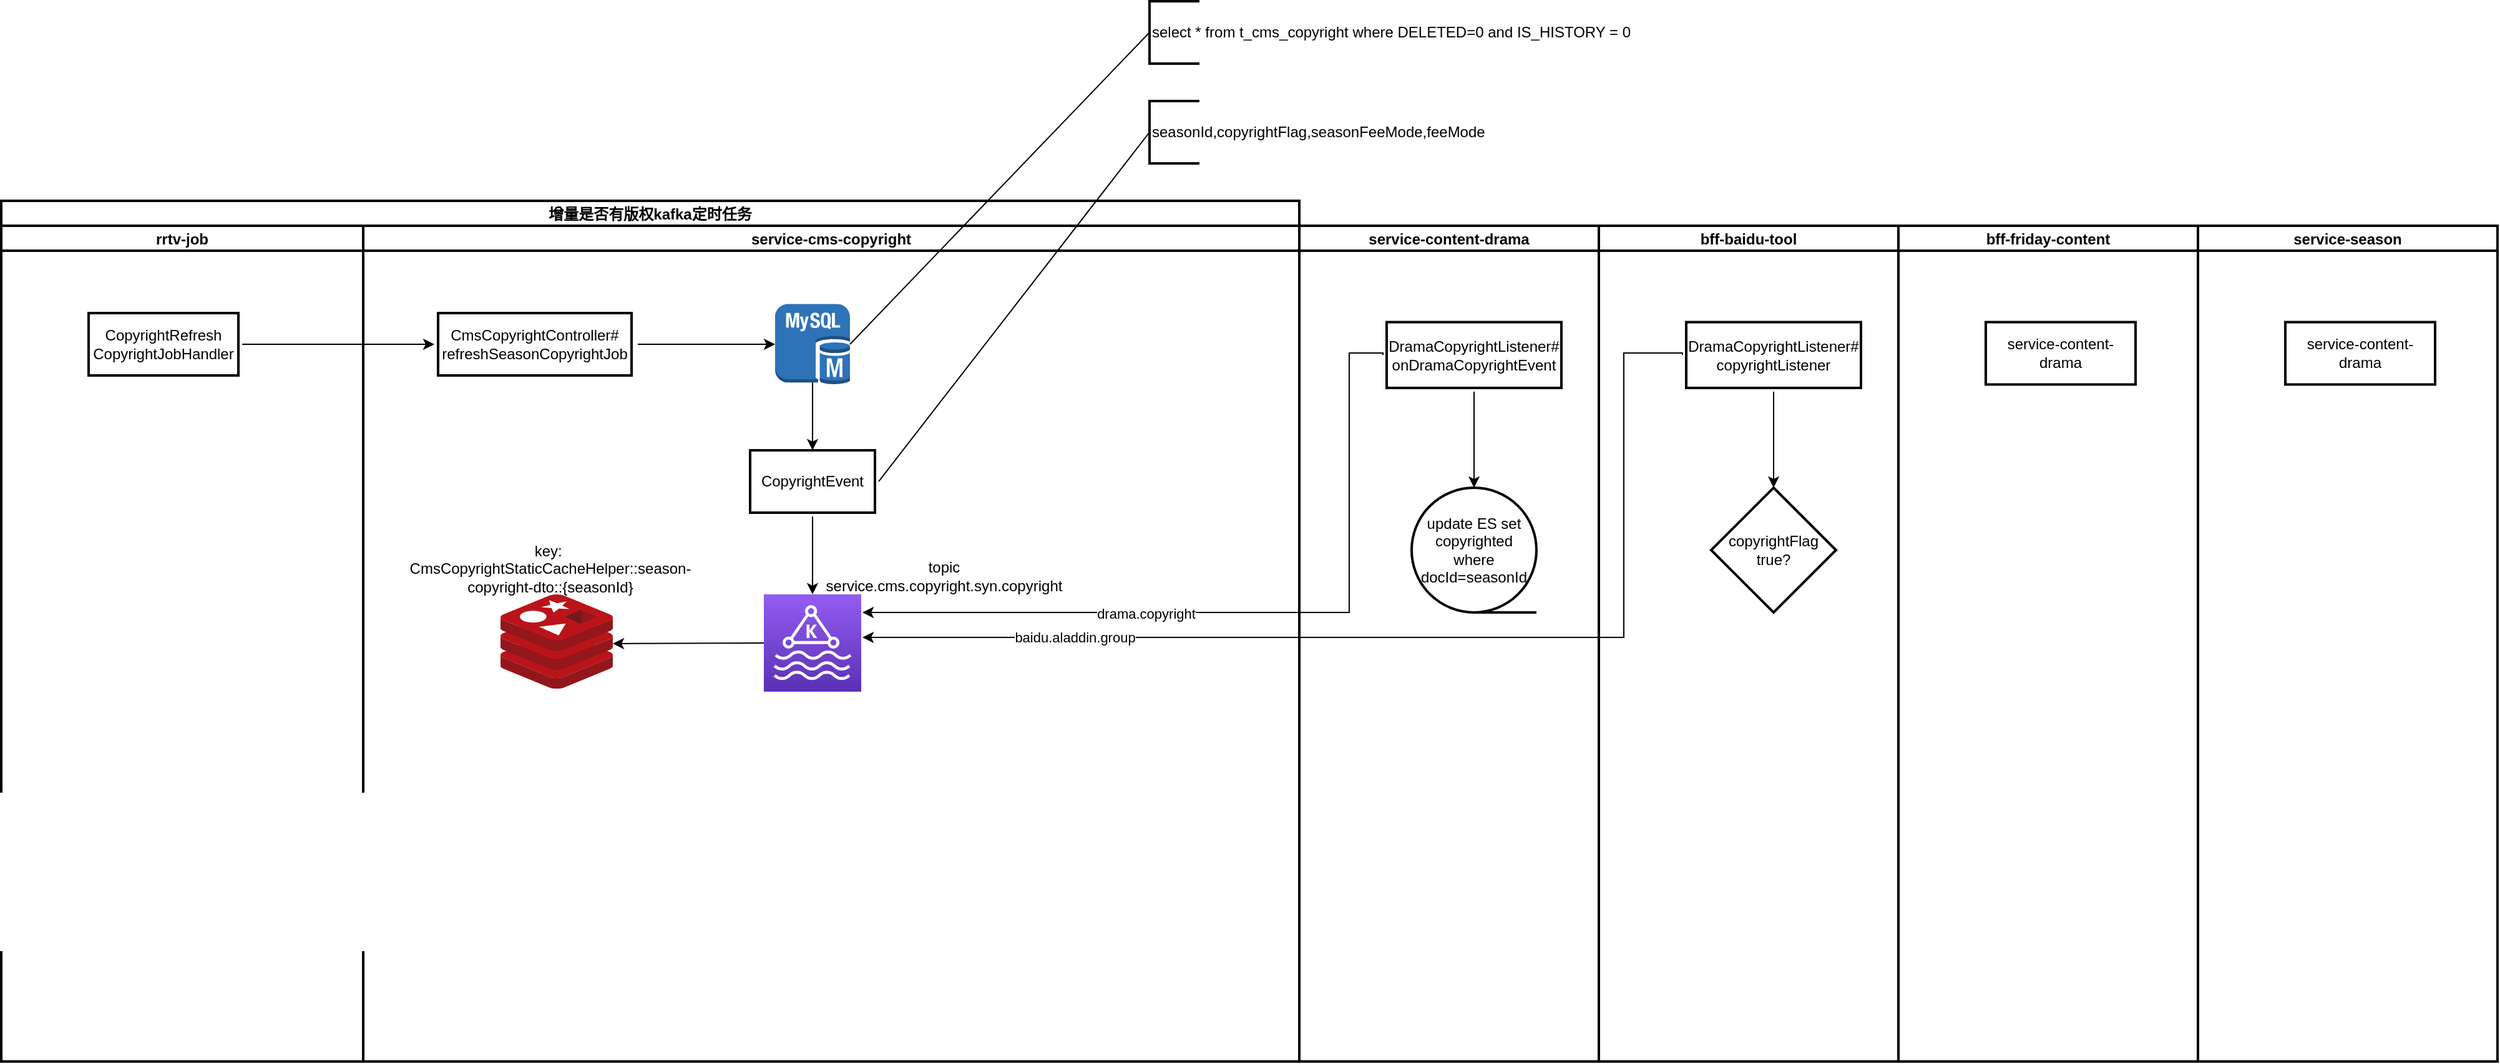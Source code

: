 <mxfile version="15.3.3" type="github" pages="2">
  <diagram id="PBQSmOYhO7PoBkgoyPXK" name="Page-1">
    <mxGraphModel dx="1422" dy="762" grid="1" gridSize="10" guides="1" tooltips="1" connect="1" arrows="1" fold="1" page="1" pageScale="1" pageWidth="827" pageHeight="1169" math="0" shadow="0">
      <root>
        <mxCell id="0" />
        <mxCell id="1" parent="0" />
        <mxCell id="inluxw40n091W_jIXqgZ-1" value="增量是否有版权kafka定时任务" style="swimlane;childLayout=stackLayout;resizeParent=1;resizeParentMax=0;startSize=20;hachureGap=4;pointerEvents=0;strokeWidth=2;perimeterSpacing=3;" vertex="1" parent="1">
          <mxGeometry x="50" y="230" width="1040" height="690" as="geometry" />
        </mxCell>
        <mxCell id="inluxw40n091W_jIXqgZ-2" value="rrtv-job" style="swimlane;startSize=20;strokeWidth=2;perimeterSpacing=3;" vertex="1" parent="inluxw40n091W_jIXqgZ-1">
          <mxGeometry y="20" width="290" height="670" as="geometry">
            <mxRectangle y="20" width="30" height="670" as="alternateBounds" />
          </mxGeometry>
        </mxCell>
        <mxCell id="inluxw40n091W_jIXqgZ-5" value="CopyrightRefresh&lt;br&gt;CopyrightJobHandler" style="rounded=0;whiteSpace=wrap;html=1;hachureGap=4;pointerEvents=0;strokeWidth=2;perimeterSpacing=3;direction=west;" vertex="1" parent="inluxw40n091W_jIXqgZ-2">
          <mxGeometry x="70" y="70" width="120" height="50" as="geometry" />
        </mxCell>
        <mxCell id="inluxw40n091W_jIXqgZ-11" style="edgeStyle=orthogonalEdgeStyle;rounded=0;orthogonalLoop=1;jettySize=auto;html=1;endArrow=classic;sourcePerimeterSpacing=8;targetPerimeterSpacing=8;exitX=0;exitY=0.5;exitDx=0;exitDy=0;strokeWidth=1;endFill=1;entryX=1;entryY=0.5;entryDx=0;entryDy=0;" edge="1" parent="inluxw40n091W_jIXqgZ-1" source="inluxw40n091W_jIXqgZ-5" target="inluxw40n091W_jIXqgZ-12">
          <mxGeometry relative="1" as="geometry">
            <mxPoint x="350" y="115" as="targetPoint" />
          </mxGeometry>
        </mxCell>
        <mxCell id="inluxw40n091W_jIXqgZ-3" value="service-cms-copyright" style="swimlane;startSize=20;strokeWidth=2;perimeterSpacing=3;" vertex="1" parent="inluxw40n091W_jIXqgZ-1">
          <mxGeometry x="290" y="20" width="750" height="670" as="geometry">
            <mxRectangle x="290" y="20" width="30" height="670" as="alternateBounds" />
          </mxGeometry>
        </mxCell>
        <mxCell id="inluxw40n091W_jIXqgZ-15" style="edgeStyle=none;curved=1;rounded=0;orthogonalLoop=1;jettySize=auto;html=1;entryX=0;entryY=0.5;entryDx=0;entryDy=0;entryPerimeter=0;endArrow=classic;endFill=1;sourcePerimeterSpacing=8;targetPerimeterSpacing=8;strokeWidth=1;" edge="1" parent="inluxw40n091W_jIXqgZ-3">
          <mxGeometry relative="1" as="geometry">
            <mxPoint x="220" y="95" as="sourcePoint" />
            <mxPoint x="330" y="95" as="targetPoint" />
          </mxGeometry>
        </mxCell>
        <mxCell id="inluxw40n091W_jIXqgZ-12" value="CmsCopyrightController#&lt;br&gt;refreshSeasonCopyrightJob" style="rounded=0;whiteSpace=wrap;html=1;hachureGap=4;pointerEvents=0;strokeWidth=2;perimeterSpacing=3;direction=west;" vertex="1" parent="inluxw40n091W_jIXqgZ-3">
          <mxGeometry x="60" y="70" width="155" height="50" as="geometry" />
        </mxCell>
        <mxCell id="inluxw40n091W_jIXqgZ-16" value="" style="outlineConnect=0;dashed=0;verticalLabelPosition=bottom;verticalAlign=top;align=center;html=1;shape=mxgraph.aws3.mysql_db_instance;fillColor=#2E73B8;gradientColor=none;hachureGap=4;pointerEvents=0;strokeWidth=2;" vertex="1" parent="inluxw40n091W_jIXqgZ-3">
          <mxGeometry x="330" y="62.75" width="60" height="64.5" as="geometry" />
        </mxCell>
        <mxCell id="inluxw40n091W_jIXqgZ-58" style="edgeStyle=none;curved=1;rounded=0;orthogonalLoop=1;jettySize=auto;html=1;entryX=0.5;entryY=0;entryDx=0;entryDy=0;entryPerimeter=0;endArrow=classic;endFill=1;sourcePerimeterSpacing=8;targetPerimeterSpacing=8;strokeWidth=1;exitX=0.5;exitY=0;exitDx=0;exitDy=0;" edge="1" parent="inluxw40n091W_jIXqgZ-3" source="inluxw40n091W_jIXqgZ-39" target="inluxw40n091W_jIXqgZ-45">
          <mxGeometry relative="1" as="geometry" />
        </mxCell>
        <mxCell id="inluxw40n091W_jIXqgZ-39" value="CopyrightEvent" style="rounded=0;whiteSpace=wrap;html=1;hachureGap=4;pointerEvents=0;strokeWidth=2;perimeterSpacing=3;direction=west;" vertex="1" parent="inluxw40n091W_jIXqgZ-3">
          <mxGeometry x="310" y="180" width="100" height="50" as="geometry" />
        </mxCell>
        <mxCell id="inluxw40n091W_jIXqgZ-45" value="" style="sketch=0;points=[[0,0,0],[0.25,0,0],[0.5,0,0],[0.75,0,0],[1,0,0],[0,1,0],[0.25,1,0],[0.5,1,0],[0.75,1,0],[1,1,0],[0,0.25,0],[0,0.5,0],[0,0.75,0],[1,0.25,0],[1,0.5,0],[1,0.75,0]];outlineConnect=0;fontColor=#232F3E;gradientColor=#945DF2;gradientDirection=north;fillColor=#5A30B5;strokeColor=#ffffff;dashed=0;verticalLabelPosition=bottom;verticalAlign=top;align=center;html=1;fontSize=12;fontStyle=0;aspect=fixed;shape=mxgraph.aws4.resourceIcon;resIcon=mxgraph.aws4.managed_streaming_for_kafka;hachureGap=4;pointerEvents=0;" vertex="1" parent="inluxw40n091W_jIXqgZ-3">
          <mxGeometry x="321" y="295.5" width="78" height="78" as="geometry" />
        </mxCell>
        <mxCell id="inluxw40n091W_jIXqgZ-82" value="" style="sketch=0;aspect=fixed;html=1;points=[];align=center;image;fontSize=12;image=img/lib/mscae/Cache_Redis_Product.svg;hachureGap=4;pointerEvents=0;strokeWidth=2;" vertex="1" parent="inluxw40n091W_jIXqgZ-3">
          <mxGeometry x="110" y="295.5" width="90" height="75.6" as="geometry" />
        </mxCell>
        <mxCell id="inluxw40n091W_jIXqgZ-83" value="key:&amp;nbsp; CmsCopyrightStaticCacheHelper::season-copyright-dto::{seasonId}" style="text;html=1;strokeColor=none;fillColor=none;align=center;verticalAlign=middle;whiteSpace=wrap;rounded=0;hachureGap=4;pointerEvents=0;" vertex="1" parent="inluxw40n091W_jIXqgZ-3">
          <mxGeometry x="30" y="260" width="240" height="30" as="geometry" />
        </mxCell>
        <mxCell id="inluxw40n091W_jIXqgZ-85" value="topic&lt;br&gt;service.cms.copyright.syn.copyright" style="text;html=1;strokeColor=none;fillColor=none;align=center;verticalAlign=middle;whiteSpace=wrap;rounded=0;hachureGap=4;pointerEvents=0;" vertex="1" parent="inluxw40n091W_jIXqgZ-3">
          <mxGeometry x="360" y="265.5" width="211" height="30" as="geometry" />
        </mxCell>
        <mxCell id="inluxw40n091W_jIXqgZ-28" value="select * from t_cms_copyright where DELETED=0 and IS_HISTORY = 0" style="strokeWidth=2;html=1;shape=mxgraph.flowchart.annotation_1;align=left;pointerEvents=1;hachureGap=4;" vertex="1" parent="1">
          <mxGeometry x="970" y="70" width="40" height="50" as="geometry" />
        </mxCell>
        <mxCell id="inluxw40n091W_jIXqgZ-33" style="edgeStyle=none;curved=1;rounded=0;orthogonalLoop=1;jettySize=auto;html=1;endArrow=classic;endFill=1;sourcePerimeterSpacing=8;targetPerimeterSpacing=8;strokeWidth=1;exitX=0.5;exitY=0.975;exitDx=0;exitDy=0;exitPerimeter=0;" edge="1" parent="1" source="inluxw40n091W_jIXqgZ-16">
          <mxGeometry relative="1" as="geometry">
            <mxPoint x="700" y="430" as="targetPoint" />
          </mxGeometry>
        </mxCell>
        <mxCell id="inluxw40n091W_jIXqgZ-43" value="seasonId,copyrightFlag,seasonFeeMode,feeMode" style="strokeWidth=2;html=1;shape=mxgraph.flowchart.annotation_1;align=left;pointerEvents=1;hachureGap=4;" vertex="1" parent="1">
          <mxGeometry x="970" y="150" width="40" height="50" as="geometry" />
        </mxCell>
        <mxCell id="inluxw40n091W_jIXqgZ-42" value="" style="endArrow=none;html=1;sourcePerimeterSpacing=8;targetPerimeterSpacing=8;strokeWidth=1;exitX=0;exitY=0.5;exitDx=0;exitDy=0;entryX=0;entryY=0.5;entryDx=0;entryDy=0;entryPerimeter=0;" edge="1" parent="1" source="inluxw40n091W_jIXqgZ-39" target="inluxw40n091W_jIXqgZ-43">
          <mxGeometry width="50" height="50" relative="1" as="geometry">
            <mxPoint x="700" y="530" as="sourcePoint" />
            <mxPoint x="1100" y="620" as="targetPoint" />
          </mxGeometry>
        </mxCell>
        <mxCell id="inluxw40n091W_jIXqgZ-61" style="edgeStyle=none;curved=1;rounded=0;orthogonalLoop=1;jettySize=auto;html=1;endArrow=classic;endFill=1;sourcePerimeterSpacing=8;targetPerimeterSpacing=8;strokeWidth=1;exitX=0;exitY=0.5;exitDx=0;exitDy=0;exitPerimeter=0;" edge="1" parent="1" source="inluxw40n091W_jIXqgZ-45">
          <mxGeometry relative="1" as="geometry">
            <mxPoint x="540" y="585" as="targetPoint" />
          </mxGeometry>
        </mxCell>
        <mxCell id="inluxw40n091W_jIXqgZ-24" value="" style="endArrow=none;html=1;sourcePerimeterSpacing=8;targetPerimeterSpacing=8;strokeWidth=1;exitX=1;exitY=0.5;exitDx=0;exitDy=0;exitPerimeter=0;entryX=0;entryY=0.5;entryDx=0;entryDy=0;entryPerimeter=0;" edge="1" parent="1" source="inluxw40n091W_jIXqgZ-16" target="inluxw40n091W_jIXqgZ-28">
          <mxGeometry width="50" height="50" relative="1" as="geometry">
            <mxPoint x="710" y="380" as="sourcePoint" />
            <mxPoint x="1110" y="490" as="targetPoint" />
          </mxGeometry>
        </mxCell>
        <mxCell id="inluxw40n091W_jIXqgZ-129" value="service-content-drama" style="swimlane;startSize=20;strokeWidth=2;perimeterSpacing=3;" vertex="1" parent="1">
          <mxGeometry x="1090" y="250" width="240" height="670" as="geometry">
            <mxRectangle x="290" y="20" width="30" height="670" as="alternateBounds" />
          </mxGeometry>
        </mxCell>
        <mxCell id="inluxw40n091W_jIXqgZ-161" style="edgeStyle=orthogonalEdgeStyle;rounded=0;orthogonalLoop=1;jettySize=auto;html=1;entryX=0.5;entryY=0;entryDx=0;entryDy=0;entryPerimeter=0;endArrow=classic;endFill=1;sourcePerimeterSpacing=8;targetPerimeterSpacing=8;strokeWidth=1;exitX=0.5;exitY=0;exitDx=0;exitDy=0;" edge="1" parent="inluxw40n091W_jIXqgZ-129" source="inluxw40n091W_jIXqgZ-51" target="inluxw40n091W_jIXqgZ-160">
          <mxGeometry relative="1" as="geometry" />
        </mxCell>
        <mxCell id="inluxw40n091W_jIXqgZ-51" value="DramaCopyrightListener#&lt;br&gt;onDramaCopyrightEvent" style="rounded=0;whiteSpace=wrap;html=1;hachureGap=4;pointerEvents=0;strokeWidth=2;perimeterSpacing=3;direction=west;" vertex="1" parent="inluxw40n091W_jIXqgZ-129">
          <mxGeometry x="70" y="77.25" width="140" height="52.75" as="geometry" />
        </mxCell>
        <mxCell id="inluxw40n091W_jIXqgZ-158" style="edgeStyle=orthogonalEdgeStyle;rounded=0;orthogonalLoop=1;jettySize=auto;html=1;endArrow=classic;endFill=1;sourcePerimeterSpacing=8;targetPerimeterSpacing=8;strokeWidth=1;exitX=1;exitY=0.5;exitDx=0;exitDy=0;" edge="1" parent="inluxw40n091W_jIXqgZ-129" source="inluxw40n091W_jIXqgZ-153">
          <mxGeometry relative="1" as="geometry">
            <mxPoint x="-350" y="330" as="targetPoint" />
            <mxPoint x="310" y="120" as="sourcePoint" />
            <Array as="points">
              <mxPoint x="260" y="102" />
              <mxPoint x="260" y="330" />
            </Array>
          </mxGeometry>
        </mxCell>
        <mxCell id="inluxw40n091W_jIXqgZ-160" value="&lt;span style=&quot;text-align: left&quot;&gt;update ES set copyrighted where docId=seasonId&lt;/span&gt;" style="strokeWidth=2;html=1;shape=mxgraph.flowchart.sequential_data;whiteSpace=wrap;hachureGap=4;pointerEvents=0;" vertex="1" parent="inluxw40n091W_jIXqgZ-129">
          <mxGeometry x="90" y="210" width="100" height="100" as="geometry" />
        </mxCell>
        <mxCell id="inluxw40n091W_jIXqgZ-55" style="edgeStyle=orthogonalEdgeStyle;rounded=0;orthogonalLoop=1;jettySize=auto;html=1;endArrow=classic;endFill=1;sourcePerimeterSpacing=8;targetPerimeterSpacing=8;strokeWidth=1;exitX=1;exitY=0.5;exitDx=0;exitDy=0;" edge="1" parent="1" source="inluxw40n091W_jIXqgZ-51">
          <mxGeometry relative="1" as="geometry">
            <mxPoint x="740" y="560" as="targetPoint" />
            <Array as="points">
              <mxPoint x="1130" y="352" />
              <mxPoint x="1130" y="560" />
            </Array>
          </mxGeometry>
        </mxCell>
        <mxCell id="inluxw40n091W_jIXqgZ-98" value="drama.copyright" style="edgeLabel;html=1;align=center;verticalAlign=middle;resizable=0;points=[];" vertex="1" connectable="0" parent="inluxw40n091W_jIXqgZ-55">
          <mxGeometry x="-0.23" y="-1" relative="1" as="geometry">
            <mxPoint x="-158" y="2" as="offset" />
          </mxGeometry>
        </mxCell>
        <mxCell id="inluxw40n091W_jIXqgZ-152" value="bff-baidu-tool" style="swimlane;startSize=20;strokeWidth=2;perimeterSpacing=3;" vertex="1" parent="1">
          <mxGeometry x="1330" y="250" width="240" height="670" as="geometry">
            <mxRectangle x="290" y="20" width="30" height="670" as="alternateBounds" />
          </mxGeometry>
        </mxCell>
        <mxCell id="inluxw40n091W_jIXqgZ-153" value="DramaCopyrightListener#&lt;br&gt;copyrightListener" style="rounded=0;whiteSpace=wrap;html=1;hachureGap=4;pointerEvents=0;strokeWidth=2;perimeterSpacing=3;direction=west;" vertex="1" parent="inluxw40n091W_jIXqgZ-152">
          <mxGeometry x="70" y="77.25" width="140" height="52.75" as="geometry" />
        </mxCell>
        <mxCell id="inluxw40n091W_jIXqgZ-163" value="copyrightFlag true?" style="strokeWidth=2;html=1;shape=mxgraph.flowchart.decision;whiteSpace=wrap;hachureGap=4;pointerEvents=0;" vertex="1" parent="inluxw40n091W_jIXqgZ-152">
          <mxGeometry x="90" y="210" width="100" height="100" as="geometry" />
        </mxCell>
        <mxCell id="inluxw40n091W_jIXqgZ-154" value="bff-friday-content" style="swimlane;startSize=20;strokeWidth=2;perimeterSpacing=3;" vertex="1" parent="1">
          <mxGeometry x="1570" y="250" width="240" height="670" as="geometry">
            <mxRectangle x="290" y="20" width="30" height="670" as="alternateBounds" />
          </mxGeometry>
        </mxCell>
        <mxCell id="inluxw40n091W_jIXqgZ-155" value="service-content-drama" style="rounded=0;whiteSpace=wrap;html=1;hachureGap=4;pointerEvents=0;strokeWidth=2;perimeterSpacing=3;direction=west;" vertex="1" parent="inluxw40n091W_jIXqgZ-154">
          <mxGeometry x="70" y="77.25" width="120" height="50" as="geometry" />
        </mxCell>
        <mxCell id="inluxw40n091W_jIXqgZ-156" value="service-season" style="swimlane;startSize=20;strokeWidth=2;perimeterSpacing=3;" vertex="1" parent="1">
          <mxGeometry x="1810" y="250" width="240" height="670" as="geometry">
            <mxRectangle x="290" y="20" width="30" height="670" as="alternateBounds" />
          </mxGeometry>
        </mxCell>
        <mxCell id="inluxw40n091W_jIXqgZ-157" value="service-content-drama" style="rounded=0;whiteSpace=wrap;html=1;hachureGap=4;pointerEvents=0;strokeWidth=2;perimeterSpacing=3;direction=west;" vertex="1" parent="inluxw40n091W_jIXqgZ-156">
          <mxGeometry x="70" y="77.25" width="120" height="50" as="geometry" />
        </mxCell>
        <mxCell id="inluxw40n091W_jIXqgZ-159" value="&#xa;&#xa;&lt;span style=&quot;color: rgb(0, 0, 0); font-family: helvetica; font-size: 11px; font-style: normal; font-weight: 400; letter-spacing: normal; text-align: center; text-indent: 0px; text-transform: none; word-spacing: 0px; background-color: rgb(255, 255, 255); display: inline; float: none;&quot;&gt;baidu.aladdin.group&lt;/span&gt;&#xa;&#xa;" style="text;html=1;align=center;verticalAlign=middle;resizable=0;points=[];autosize=1;strokeColor=none;fillColor=none;" vertex="1" parent="1">
          <mxGeometry x="850" y="550" width="120" height="60" as="geometry" />
        </mxCell>
        <mxCell id="inluxw40n091W_jIXqgZ-162" style="edgeStyle=orthogonalEdgeStyle;rounded=0;orthogonalLoop=1;jettySize=auto;html=1;endArrow=classic;endFill=1;sourcePerimeterSpacing=8;targetPerimeterSpacing=8;strokeWidth=1;exitX=0.5;exitY=0;exitDx=0;exitDy=0;" edge="1" parent="1" source="inluxw40n091W_jIXqgZ-153">
          <mxGeometry relative="1" as="geometry">
            <mxPoint x="1470" y="460" as="targetPoint" />
          </mxGeometry>
        </mxCell>
      </root>
    </mxGraphModel>
  </diagram>
  <diagram id="CoRobaA3_HmAhJ3God-5" name="Page-2">
    <mxGraphModel dx="1422" dy="762" grid="1" gridSize="10" guides="1" tooltips="1" connect="1" arrows="1" fold="1" page="1" pageScale="1" pageWidth="827" pageHeight="1169" math="0" shadow="0">
      <root>
        <mxCell id="zlHUh9asdQ-clz3OReYZ-0" />
        <mxCell id="zlHUh9asdQ-clz3OReYZ-1" parent="zlHUh9asdQ-clz3OReYZ-0" />
        <mxCell id="AvTjSkOullA5Uhn-Kdb0-0" value="Pool" style="swimlane;childLayout=stackLayout;resizeParent=1;resizeParentMax=0;startSize=20;hachureGap=4;pointerEvents=0;" vertex="1" parent="zlHUh9asdQ-clz3OReYZ-1">
          <mxGeometry x="240" y="160" width="360" height="480" as="geometry" />
        </mxCell>
        <mxCell id="AvTjSkOullA5Uhn-Kdb0-1" value="Lane 1" style="swimlane;startSize=20;" vertex="1" parent="AvTjSkOullA5Uhn-Kdb0-0">
          <mxGeometry y="20" width="120" height="460" as="geometry" />
        </mxCell>
        <mxCell id="AvTjSkOullA5Uhn-Kdb0-2" value="Lane 2" style="swimlane;startSize=20;" vertex="1" parent="AvTjSkOullA5Uhn-Kdb0-0">
          <mxGeometry x="120" y="20" width="120" height="460" as="geometry" />
        </mxCell>
        <mxCell id="AvTjSkOullA5Uhn-Kdb0-3" value="Lane 3" style="swimlane;startSize=20;" vertex="1" parent="AvTjSkOullA5Uhn-Kdb0-0">
          <mxGeometry x="240" y="20" width="120" height="460" as="geometry" />
        </mxCell>
      </root>
    </mxGraphModel>
  </diagram>
</mxfile>
